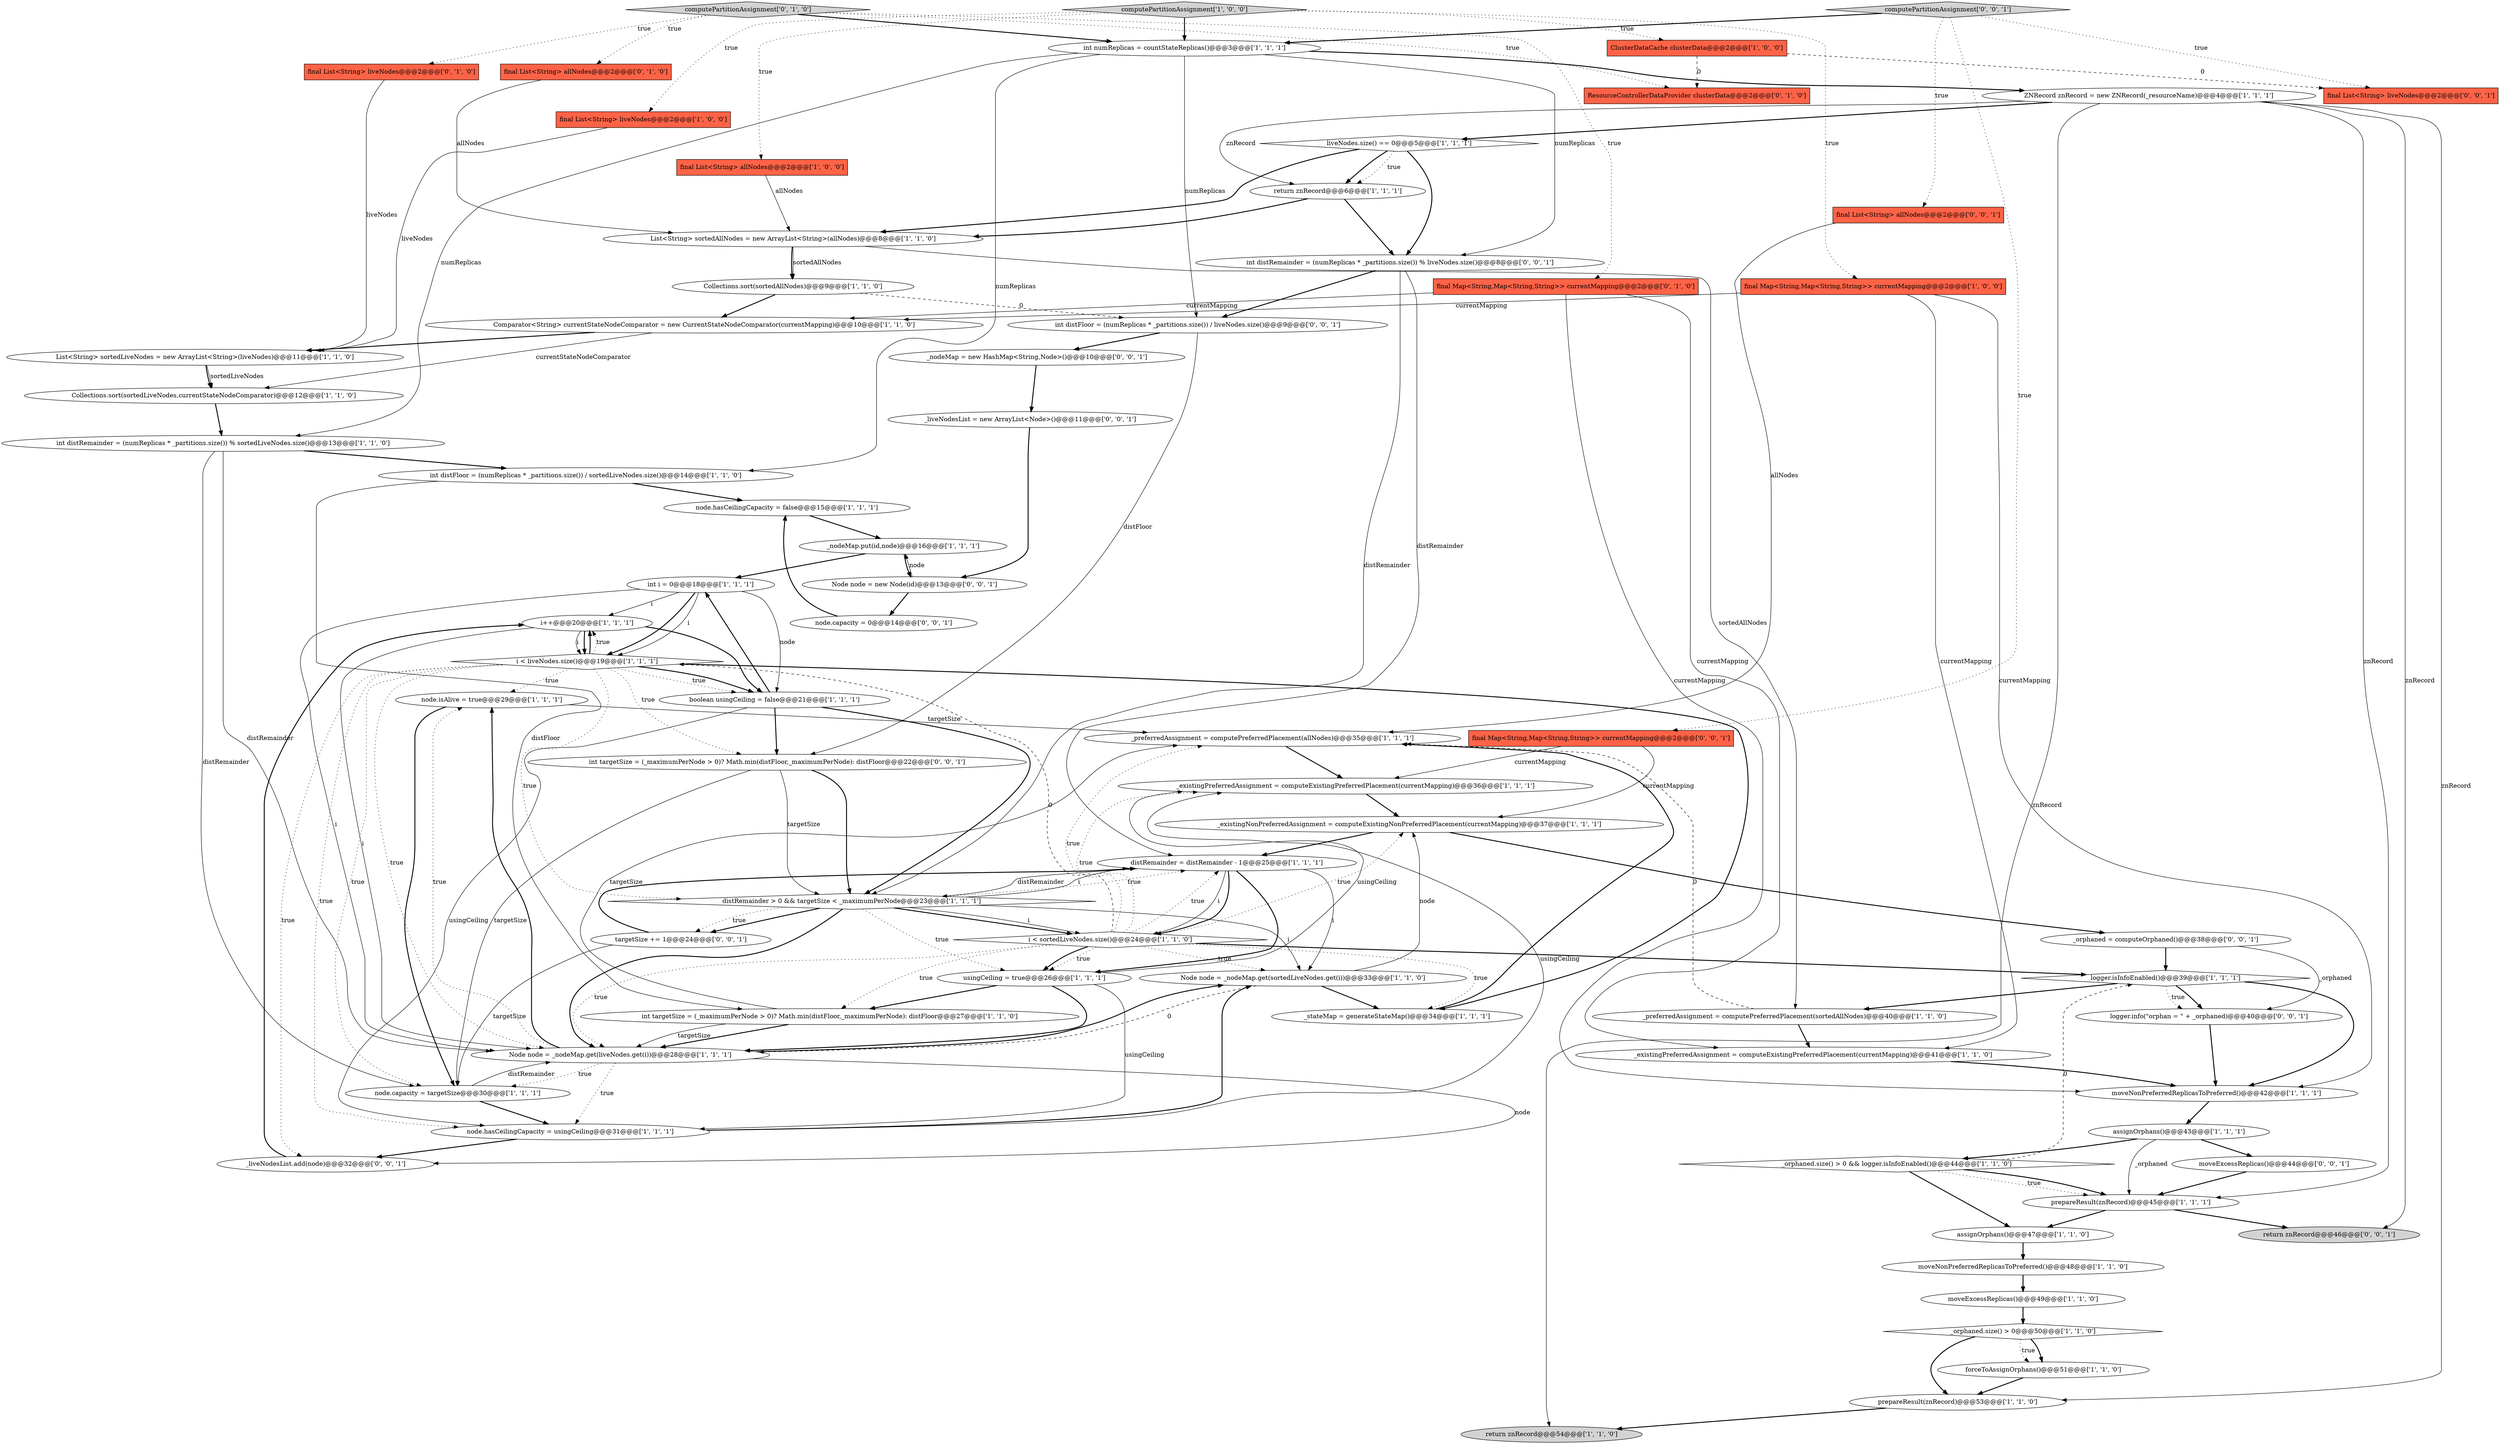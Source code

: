 digraph {
34 [style = filled, label = "return znRecord@@@6@@@['1', '1', '1']", fillcolor = white, shape = ellipse image = "AAA0AAABBB1BBB"];
45 [style = filled, label = "node.isAlive = true@@@29@@@['1', '1', '1']", fillcolor = white, shape = ellipse image = "AAA0AAABBB1BBB"];
48 [style = filled, label = "_existingPreferredAssignment = computeExistingPreferredPlacement(currentMapping)@@@36@@@['1', '1', '1']", fillcolor = white, shape = ellipse image = "AAA0AAABBB1BBB"];
0 [style = filled, label = "int distFloor = (numReplicas * _partitions.size()) / sortedLiveNodes.size()@@@14@@@['1', '1', '0']", fillcolor = white, shape = ellipse image = "AAA0AAABBB1BBB"];
9 [style = filled, label = "int numReplicas = countStateReplicas()@@@3@@@['1', '1', '1']", fillcolor = white, shape = ellipse image = "AAA0AAABBB1BBB"];
32 [style = filled, label = "i++@@@20@@@['1', '1', '1']", fillcolor = white, shape = ellipse image = "AAA0AAABBB1BBB"];
69 [style = filled, label = "_liveNodesList = new ArrayList<Node>()@@@11@@@['0', '0', '1']", fillcolor = white, shape = ellipse image = "AAA0AAABBB3BBB"];
46 [style = filled, label = "node.hasCeilingCapacity = usingCeiling@@@31@@@['1', '1', '1']", fillcolor = white, shape = ellipse image = "AAA0AAABBB1BBB"];
30 [style = filled, label = "i < liveNodes.size()@@@19@@@['1', '1', '1']", fillcolor = white, shape = diamond image = "AAA0AAABBB1BBB"];
1 [style = filled, label = "_preferredAssignment = computePreferredPlacement(allNodes)@@@35@@@['1', '1', '1']", fillcolor = white, shape = ellipse image = "AAA0AAABBB1BBB"];
14 [style = filled, label = "return znRecord@@@54@@@['1', '1', '0']", fillcolor = lightgray, shape = ellipse image = "AAA0AAABBB1BBB"];
58 [style = filled, label = "final List<String> allNodes@@@2@@@['0', '0', '1']", fillcolor = tomato, shape = box image = "AAA0AAABBB3BBB"];
13 [style = filled, label = "final List<String> allNodes@@@2@@@['1', '0', '0']", fillcolor = tomato, shape = box image = "AAA0AAABBB1BBB"];
53 [style = filled, label = "final List<String> liveNodes@@@2@@@['0', '1', '0']", fillcolor = tomato, shape = box image = "AAA0AAABBB2BBB"];
62 [style = filled, label = "moveExcessReplicas()@@@44@@@['0', '0', '1']", fillcolor = white, shape = ellipse image = "AAA0AAABBB3BBB"];
20 [style = filled, label = "moveExcessReplicas()@@@49@@@['1', '1', '0']", fillcolor = white, shape = ellipse image = "AAA0AAABBB1BBB"];
23 [style = filled, label = "_nodeMap.put(id,node)@@@16@@@['1', '1', '1']", fillcolor = white, shape = ellipse image = "AAA0AAABBB1BBB"];
38 [style = filled, label = "_orphaned.size() > 0@@@50@@@['1', '1', '0']", fillcolor = white, shape = diamond image = "AAA0AAABBB1BBB"];
29 [style = filled, label = "_existingPreferredAssignment = computeExistingPreferredPlacement(currentMapping)@@@41@@@['1', '1', '0']", fillcolor = white, shape = ellipse image = "AAA0AAABBB1BBB"];
8 [style = filled, label = "Comparator<String> currentStateNodeComparator = new CurrentStateNodeComparator(currentMapping)@@@10@@@['1', '1', '0']", fillcolor = white, shape = ellipse image = "AAA0AAABBB1BBB"];
12 [style = filled, label = "final List<String> liveNodes@@@2@@@['1', '0', '0']", fillcolor = tomato, shape = box image = "AAA0AAABBB1BBB"];
18 [style = filled, label = "List<String> sortedAllNodes = new ArrayList<String>(allNodes)@@@8@@@['1', '1', '0']", fillcolor = white, shape = ellipse image = "AAA0AAABBB1BBB"];
40 [style = filled, label = "ClusterDataCache clusterData@@@2@@@['1', '0', '0']", fillcolor = tomato, shape = box image = "AAA1AAABBB1BBB"];
56 [style = filled, label = "_nodeMap = new HashMap<String,Node>()@@@10@@@['0', '0', '1']", fillcolor = white, shape = ellipse image = "AAA0AAABBB3BBB"];
10 [style = filled, label = "prepareResult(znRecord)@@@45@@@['1', '1', '1']", fillcolor = white, shape = ellipse image = "AAA0AAABBB1BBB"];
36 [style = filled, label = "distRemainder = distRemainder - 1@@@25@@@['1', '1', '1']", fillcolor = white, shape = ellipse image = "AAA0AAABBB1BBB"];
63 [style = filled, label = "_liveNodesList.add(node)@@@32@@@['0', '0', '1']", fillcolor = white, shape = ellipse image = "AAA0AAABBB3BBB"];
27 [style = filled, label = "Node node = _nodeMap.get(sortedLiveNodes.get(i))@@@33@@@['1', '1', '0']", fillcolor = white, shape = ellipse image = "AAA0AAABBB1BBB"];
66 [style = filled, label = "int targetSize = (_maximumPerNode > 0)? Math.min(distFloor,_maximumPerNode): distFloor@@@22@@@['0', '0', '1']", fillcolor = white, shape = ellipse image = "AAA0AAABBB3BBB"];
37 [style = filled, label = "Collections.sort(sortedLiveNodes,currentStateNodeComparator)@@@12@@@['1', '1', '0']", fillcolor = white, shape = ellipse image = "AAA0AAABBB1BBB"];
70 [style = filled, label = "node.capacity = 0@@@14@@@['0', '0', '1']", fillcolor = white, shape = ellipse image = "AAA0AAABBB3BBB"];
71 [style = filled, label = "logger.info(\"orphan = \" + _orphaned)@@@40@@@['0', '0', '1']", fillcolor = white, shape = ellipse image = "AAA0AAABBB3BBB"];
43 [style = filled, label = "Collections.sort(sortedAllNodes)@@@9@@@['1', '1', '0']", fillcolor = white, shape = ellipse image = "AAA0AAABBB1BBB"];
55 [style = filled, label = "return znRecord@@@46@@@['0', '0', '1']", fillcolor = lightgray, shape = ellipse image = "AAA0AAABBB3BBB"];
19 [style = filled, label = "boolean usingCeiling = false@@@21@@@['1', '1', '1']", fillcolor = white, shape = ellipse image = "AAA0AAABBB1BBB"];
61 [style = filled, label = "final Map<String,Map<String,String>> currentMapping@@@2@@@['0', '0', '1']", fillcolor = tomato, shape = box image = "AAA0AAABBB3BBB"];
52 [style = filled, label = "computePartitionAssignment['0', '1', '0']", fillcolor = lightgray, shape = diamond image = "AAA0AAABBB2BBB"];
50 [style = filled, label = "final List<String> allNodes@@@2@@@['0', '1', '0']", fillcolor = tomato, shape = box image = "AAA0AAABBB2BBB"];
41 [style = filled, label = "Node node = _nodeMap.get(liveNodes.get(i))@@@28@@@['1', '1', '1']", fillcolor = white, shape = ellipse image = "AAA0AAABBB1BBB"];
60 [style = filled, label = "targetSize += 1@@@24@@@['0', '0', '1']", fillcolor = white, shape = ellipse image = "AAA0AAABBB3BBB"];
11 [style = filled, label = "node.capacity = targetSize@@@30@@@['1', '1', '1']", fillcolor = white, shape = ellipse image = "AAA0AAABBB1BBB"];
31 [style = filled, label = "node.hasCeilingCapacity = false@@@15@@@['1', '1', '1']", fillcolor = white, shape = ellipse image = "AAA0AAABBB1BBB"];
2 [style = filled, label = "int distRemainder = (numReplicas * _partitions.size()) % sortedLiveNodes.size()@@@13@@@['1', '1', '0']", fillcolor = white, shape = ellipse image = "AAA0AAABBB1BBB"];
39 [style = filled, label = "liveNodes.size() == 0@@@5@@@['1', '1', '1']", fillcolor = white, shape = diamond image = "AAA0AAABBB1BBB"];
51 [style = filled, label = "final Map<String,Map<String,String>> currentMapping@@@2@@@['0', '1', '0']", fillcolor = tomato, shape = box image = "AAA0AAABBB2BBB"];
67 [style = filled, label = "_orphaned = computeOrphaned()@@@38@@@['0', '0', '1']", fillcolor = white, shape = ellipse image = "AAA0AAABBB3BBB"];
16 [style = filled, label = "computePartitionAssignment['1', '0', '0']", fillcolor = lightgray, shape = diamond image = "AAA0AAABBB1BBB"];
21 [style = filled, label = "moveNonPreferredReplicasToPreferred()@@@42@@@['1', '1', '1']", fillcolor = white, shape = ellipse image = "AAA0AAABBB1BBB"];
28 [style = filled, label = "int i = 0@@@18@@@['1', '1', '1']", fillcolor = white, shape = ellipse image = "AAA0AAABBB1BBB"];
5 [style = filled, label = "distRemainder > 0 && targetSize < _maximumPerNode@@@23@@@['1', '1', '1']", fillcolor = white, shape = diamond image = "AAA0AAABBB1BBB"];
6 [style = filled, label = "_orphaned.size() > 0 && logger.isInfoEnabled()@@@44@@@['1', '1', '0']", fillcolor = white, shape = diamond image = "AAA0AAABBB1BBB"];
44 [style = filled, label = "forceToAssignOrphans()@@@51@@@['1', '1', '0']", fillcolor = white, shape = ellipse image = "AAA0AAABBB1BBB"];
65 [style = filled, label = "Node node = new Node(id)@@@13@@@['0', '0', '1']", fillcolor = white, shape = ellipse image = "AAA0AAABBB3BBB"];
54 [style = filled, label = "ResourceControllerDataProvider clusterData@@@2@@@['0', '1', '0']", fillcolor = tomato, shape = box image = "AAA1AAABBB2BBB"];
7 [style = filled, label = "List<String> sortedLiveNodes = new ArrayList<String>(liveNodes)@@@11@@@['1', '1', '0']", fillcolor = white, shape = ellipse image = "AAA0AAABBB1BBB"];
22 [style = filled, label = "moveNonPreferredReplicasToPreferred()@@@48@@@['1', '1', '0']", fillcolor = white, shape = ellipse image = "AAA0AAABBB1BBB"];
15 [style = filled, label = "prepareResult(znRecord)@@@53@@@['1', '1', '0']", fillcolor = white, shape = ellipse image = "AAA0AAABBB1BBB"];
24 [style = filled, label = "usingCeiling = true@@@26@@@['1', '1', '1']", fillcolor = white, shape = ellipse image = "AAA0AAABBB1BBB"];
17 [style = filled, label = "final Map<String,Map<String,String>> currentMapping@@@2@@@['1', '0', '0']", fillcolor = tomato, shape = box image = "AAA0AAABBB1BBB"];
42 [style = filled, label = "assignOrphans()@@@43@@@['1', '1', '1']", fillcolor = white, shape = ellipse image = "AAA0AAABBB1BBB"];
59 [style = filled, label = "int distFloor = (numReplicas * _partitions.size()) / liveNodes.size()@@@9@@@['0', '0', '1']", fillcolor = white, shape = ellipse image = "AAA0AAABBB3BBB"];
64 [style = filled, label = "final List<String> liveNodes@@@2@@@['0', '0', '1']", fillcolor = tomato, shape = box image = "AAA0AAABBB3BBB"];
68 [style = filled, label = "computePartitionAssignment['0', '0', '1']", fillcolor = lightgray, shape = diamond image = "AAA0AAABBB3BBB"];
49 [style = filled, label = "logger.isInfoEnabled()@@@39@@@['1', '1', '1']", fillcolor = white, shape = diamond image = "AAA0AAABBB1BBB"];
35 [style = filled, label = "_existingNonPreferredAssignment = computeExistingNonPreferredPlacement(currentMapping)@@@37@@@['1', '1', '1']", fillcolor = white, shape = ellipse image = "AAA0AAABBB1BBB"];
25 [style = filled, label = "ZNRecord znRecord = new ZNRecord(_resourceName)@@@4@@@['1', '1', '1']", fillcolor = white, shape = ellipse image = "AAA0AAABBB1BBB"];
4 [style = filled, label = "assignOrphans()@@@47@@@['1', '1', '0']", fillcolor = white, shape = ellipse image = "AAA0AAABBB1BBB"];
3 [style = filled, label = "_preferredAssignment = computePreferredPlacement(sortedAllNodes)@@@40@@@['1', '1', '0']", fillcolor = white, shape = ellipse image = "AAA0AAABBB1BBB"];
47 [style = filled, label = "_stateMap = generateStateMap()@@@34@@@['1', '1', '1']", fillcolor = white, shape = ellipse image = "AAA0AAABBB1BBB"];
57 [style = filled, label = "int distRemainder = (numReplicas * _partitions.size()) % liveNodes.size()@@@8@@@['0', '0', '1']", fillcolor = white, shape = ellipse image = "AAA0AAABBB3BBB"];
33 [style = filled, label = "int targetSize = (_maximumPerNode > 0)? Math.min(distFloor,_maximumPerNode): distFloor@@@27@@@['1', '1', '0']", fillcolor = white, shape = ellipse image = "AAA0AAABBB1BBB"];
26 [style = filled, label = "i < sortedLiveNodes.size()@@@24@@@['1', '1', '0']", fillcolor = white, shape = diamond image = "AAA0AAABBB1BBB"];
33->1 [style = solid, label="targetSize"];
30->5 [style = dotted, label="true"];
21->42 [style = bold, label=""];
38->44 [style = bold, label=""];
16->13 [style = dotted, label="true"];
68->64 [style = dotted, label="true"];
3->1 [style = dashed, label="0"];
16->17 [style = dotted, label="true"];
28->19 [style = solid, label="node"];
34->18 [style = bold, label=""];
44->15 [style = bold, label=""];
43->59 [style = dashed, label="0"];
48->35 [style = bold, label=""];
11->46 [style = bold, label=""];
57->59 [style = bold, label=""];
52->51 [style = dotted, label="true"];
68->58 [style = dotted, label="true"];
38->15 [style = bold, label=""];
18->43 [style = solid, label="sortedAllNodes"];
61->35 [style = solid, label="currentMapping"];
39->18 [style = bold, label=""];
23->28 [style = bold, label=""];
18->3 [style = solid, label="sortedAllNodes"];
19->5 [style = bold, label=""];
39->57 [style = bold, label=""];
5->24 [style = dotted, label="true"];
53->7 [style = solid, label="liveNodes"];
36->24 [style = bold, label=""];
35->67 [style = bold, label=""];
26->24 [style = dotted, label="true"];
9->2 [style = solid, label="numReplicas"];
43->8 [style = bold, label=""];
30->46 [style = dotted, label="true"];
30->63 [style = dotted, label="true"];
5->27 [style = solid, label="i"];
28->32 [style = solid, label="i"];
41->45 [style = bold, label=""];
70->31 [style = bold, label=""];
5->36 [style = solid, label="i"];
19->28 [style = bold, label=""];
46->48 [style = solid, label="usingCeiling"];
26->36 [style = dotted, label="true"];
16->40 [style = dotted, label="true"];
16->9 [style = bold, label=""];
26->41 [style = dotted, label="true"];
17->29 [style = solid, label="currentMapping"];
41->11 [style = dotted, label="true"];
30->41 [style = dotted, label="true"];
32->30 [style = solid, label="i"];
36->5 [style = solid, label="distRemainder"];
28->30 [style = bold, label=""];
45->1 [style = solid, label="targetSize"];
41->46 [style = dotted, label="true"];
52->9 [style = bold, label=""];
23->65 [style = bold, label=""];
25->15 [style = solid, label="znRecord"];
39->34 [style = bold, label=""];
7->37 [style = bold, label=""];
26->49 [style = bold, label=""];
17->8 [style = solid, label="currentMapping"];
30->19 [style = dotted, label="true"];
33->41 [style = bold, label=""];
9->57 [style = solid, label="numReplicas"];
57->36 [style = solid, label="distRemainder"];
20->38 [style = bold, label=""];
26->24 [style = bold, label=""];
51->29 [style = solid, label="currentMapping"];
56->69 [style = bold, label=""];
51->8 [style = solid, label="currentMapping"];
45->11 [style = bold, label=""];
6->49 [style = dashed, label="0"];
5->36 [style = dotted, label="true"];
6->4 [style = bold, label=""];
30->19 [style = bold, label=""];
46->63 [style = bold, label=""];
2->11 [style = solid, label="distRemainder"];
49->71 [style = bold, label=""];
71->21 [style = bold, label=""];
22->20 [style = bold, label=""];
68->9 [style = bold, label=""];
26->1 [style = dotted, label="true"];
30->32 [style = dotted, label="true"];
58->1 [style = solid, label="allNodes"];
65->23 [style = solid, label="node"];
60->11 [style = solid, label="targetSize"];
41->63 [style = solid, label="node"];
49->3 [style = bold, label=""];
67->71 [style = solid, label="_orphaned"];
30->47 [style = bold, label=""];
11->41 [style = solid, label="distRemainder"];
24->48 [style = solid, label="usingCeiling"];
27->47 [style = bold, label=""];
51->21 [style = solid, label="currentMapping"];
59->56 [style = bold, label=""];
30->66 [style = dotted, label="true"];
4->22 [style = bold, label=""];
3->29 [style = bold, label=""];
30->45 [style = dotted, label="true"];
9->59 [style = solid, label="numReplicas"];
39->34 [style = dotted, label="true"];
0->31 [style = bold, label=""];
47->1 [style = bold, label=""];
17->21 [style = solid, label="currentMapping"];
28->30 [style = solid, label="i"];
34->57 [style = bold, label=""];
57->5 [style = solid, label="distRemainder"];
27->35 [style = solid, label="node"];
40->64 [style = dashed, label="0"];
26->33 [style = dotted, label="true"];
41->27 [style = bold, label=""];
25->39 [style = bold, label=""];
15->14 [style = bold, label=""];
27->41 [style = dashed, label="0"];
1->48 [style = bold, label=""];
26->27 [style = dotted, label="true"];
36->27 [style = solid, label="i"];
50->18 [style = solid, label="allNodes"];
28->41 [style = solid, label="i"];
5->26 [style = bold, label=""];
25->34 [style = solid, label="znRecord"];
66->11 [style = solid, label="targetSize"];
30->32 [style = bold, label=""];
38->44 [style = dotted, label="true"];
32->19 [style = bold, label=""];
33->41 [style = solid, label="targetSize"];
32->30 [style = bold, label=""];
25->10 [style = solid, label="znRecord"];
52->53 [style = dotted, label="true"];
29->21 [style = bold, label=""];
24->41 [style = bold, label=""];
26->30 [style = dashed, label="0"];
6->10 [style = dotted, label="true"];
24->33 [style = bold, label=""];
52->50 [style = dotted, label="true"];
2->0 [style = bold, label=""];
61->48 [style = solid, label="currentMapping"];
19->66 [style = bold, label=""];
40->54 [style = dashed, label="0"];
63->32 [style = bold, label=""];
6->10 [style = bold, label=""];
60->36 [style = bold, label=""];
66->5 [style = bold, label=""];
37->2 [style = bold, label=""];
26->35 [style = dotted, label="true"];
42->62 [style = bold, label=""];
42->10 [style = solid, label="_orphaned"];
52->54 [style = dotted, label="true"];
59->66 [style = solid, label="distFloor"];
30->11 [style = dotted, label="true"];
36->26 [style = solid, label="i"];
5->26 [style = solid, label="i"];
69->65 [style = bold, label=""];
25->55 [style = solid, label="znRecord"];
19->46 [style = solid, label="usingCeiling"];
26->47 [style = dotted, label="true"];
13->18 [style = solid, label="allNodes"];
12->7 [style = solid, label="liveNodes"];
31->23 [style = bold, label=""];
16->12 [style = dotted, label="true"];
68->61 [style = dotted, label="true"];
65->70 [style = bold, label=""];
5->60 [style = bold, label=""];
66->5 [style = solid, label="targetSize"];
26->48 [style = dotted, label="true"];
9->0 [style = solid, label="numReplicas"];
8->37 [style = solid, label="currentStateNodeComparator"];
62->10 [style = bold, label=""];
24->46 [style = solid, label="usingCeiling"];
36->26 [style = bold, label=""];
10->55 [style = bold, label=""];
0->33 [style = solid, label="distFloor"];
41->45 [style = dotted, label="true"];
49->21 [style = bold, label=""];
8->7 [style = bold, label=""];
7->37 [style = solid, label="sortedLiveNodes"];
67->49 [style = bold, label=""];
5->60 [style = dotted, label="true"];
5->41 [style = bold, label=""];
42->6 [style = bold, label=""];
18->43 [style = bold, label=""];
9->25 [style = bold, label=""];
46->27 [style = bold, label=""];
49->71 [style = dotted, label="true"];
25->14 [style = solid, label="znRecord"];
10->4 [style = bold, label=""];
35->36 [style = bold, label=""];
32->41 [style = solid, label="i"];
2->41 [style = solid, label="distRemainder"];
}
